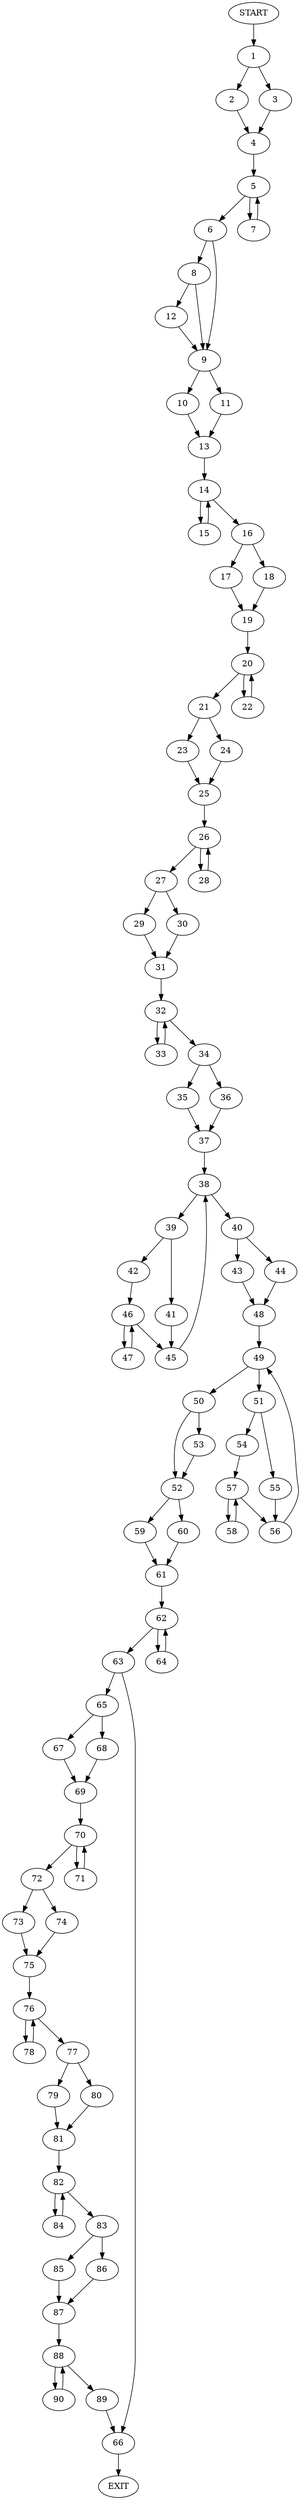 digraph {
0 [label="START"]
91 [label="EXIT"]
0 -> 1
1 -> 2
1 -> 3
3 -> 4
2 -> 4
4 -> 5
5 -> 6
5 -> 7
6 -> 8
6 -> 9
7 -> 5
9 -> 10
9 -> 11
8 -> 9
8 -> 12
12 -> 9
11 -> 13
10 -> 13
13 -> 14
14 -> 15
14 -> 16
16 -> 17
16 -> 18
15 -> 14
17 -> 19
18 -> 19
19 -> 20
20 -> 21
20 -> 22
22 -> 20
21 -> 23
21 -> 24
23 -> 25
24 -> 25
25 -> 26
26 -> 27
26 -> 28
28 -> 26
27 -> 29
27 -> 30
30 -> 31
29 -> 31
31 -> 32
32 -> 33
32 -> 34
33 -> 32
34 -> 35
34 -> 36
36 -> 37
35 -> 37
37 -> 38
38 -> 39
38 -> 40
39 -> 41
39 -> 42
40 -> 43
40 -> 44
41 -> 45
42 -> 46
45 -> 38
46 -> 45
46 -> 47
47 -> 46
44 -> 48
43 -> 48
48 -> 49
49 -> 50
49 -> 51
50 -> 52
50 -> 53
51 -> 54
51 -> 55
55 -> 56
54 -> 57
56 -> 49
57 -> 56
57 -> 58
58 -> 57
53 -> 52
52 -> 59
52 -> 60
59 -> 61
60 -> 61
61 -> 62
62 -> 63
62 -> 64
63 -> 65
63 -> 66
64 -> 62
65 -> 67
65 -> 68
66 -> 91
68 -> 69
67 -> 69
69 -> 70
70 -> 71
70 -> 72
71 -> 70
72 -> 73
72 -> 74
73 -> 75
74 -> 75
75 -> 76
76 -> 77
76 -> 78
78 -> 76
77 -> 79
77 -> 80
79 -> 81
80 -> 81
81 -> 82
82 -> 83
82 -> 84
83 -> 85
83 -> 86
84 -> 82
85 -> 87
86 -> 87
87 -> 88
88 -> 89
88 -> 90
89 -> 66
90 -> 88
}
